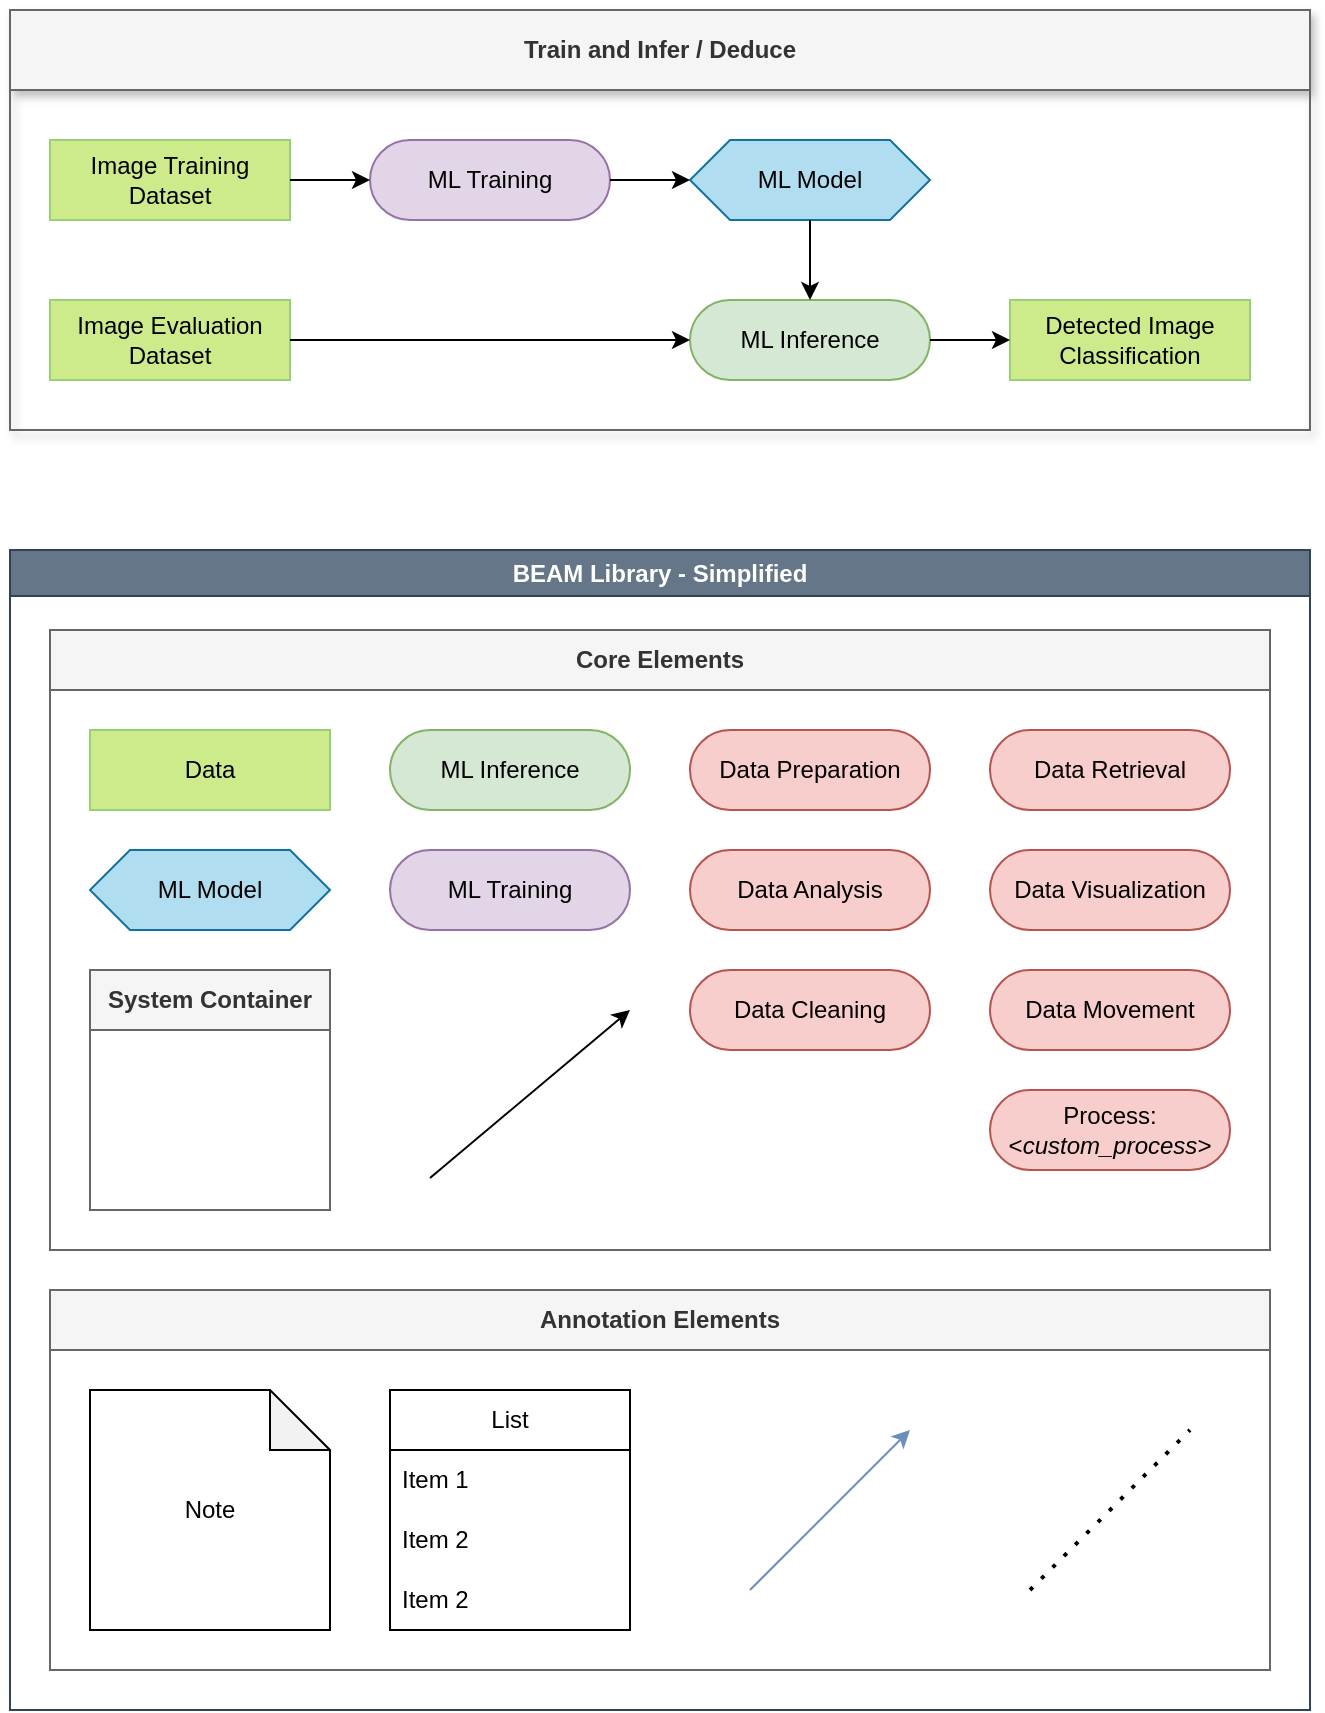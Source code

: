 <mxfile version="24.5.3" type="device">
  <diagram id="RXrYLZvdoLvS9CUWtw2R" name="Page-1">
    <mxGraphModel dx="420" dy="-9" grid="1" gridSize="10" guides="1" tooltips="1" connect="1" arrows="1" fold="1" page="1" pageScale="1" pageWidth="827" pageHeight="1169" math="0" shadow="0">
      <root>
        <mxCell id="0" />
        <mxCell id="1" parent="0" />
        <object label="BEAM Library - Simplified" element="legend" sensitive="False" id="OeGwApFxlKgCJiaStJj3-12">
          <mxCell style="swimlane;whiteSpace=wrap;html=1;fillColor=#647687;strokeColor=#314354;fontColor=#ffffff;" parent="1" vertex="1">
            <mxGeometry x="1720" y="1480" width="650" height="580" as="geometry" />
          </mxCell>
        </object>
        <object label="Annotation Elements" element="system" sensitive="False" id="OeGwApFxlKgCJiaStJj3-13">
          <mxCell style="swimlane;whiteSpace=wrap;html=1;fillColor=#f5f5f5;fontColor=#333333;strokeColor=#666666;startSize=30;" parent="OeGwApFxlKgCJiaStJj3-12" vertex="1">
            <mxGeometry x="20" y="370" width="610" height="190" as="geometry">
              <mxRectangle x="20" y="300" width="150" height="30" as="alternateBounds" />
            </mxGeometry>
          </mxCell>
        </object>
        <object label="List" element="list" sensitive="False" id="OeGwApFxlKgCJiaStJj3-14">
          <mxCell style="swimlane;fontStyle=0;childLayout=stackLayout;horizontal=1;startSize=30;horizontalStack=0;resizeParent=1;resizeParentMax=0;resizeLast=0;collapsible=1;marginBottom=0;whiteSpace=wrap;html=1;" parent="OeGwApFxlKgCJiaStJj3-13" vertex="1">
            <mxGeometry x="170" y="50" width="120" height="120" as="geometry" />
          </mxCell>
        </object>
        <mxCell id="OeGwApFxlKgCJiaStJj3-15" value="Item 1" style="text;strokeColor=none;fillColor=none;align=left;verticalAlign=middle;spacingLeft=4;spacingRight=4;overflow=hidden;points=[[0,0.5],[1,0.5]];portConstraint=eastwest;rotatable=0;whiteSpace=wrap;html=1;" parent="OeGwApFxlKgCJiaStJj3-14" vertex="1">
          <mxGeometry y="30" width="120" height="30" as="geometry" />
        </mxCell>
        <mxCell id="OeGwApFxlKgCJiaStJj3-16" value="Item 2" style="text;strokeColor=none;fillColor=none;align=left;verticalAlign=middle;spacingLeft=4;spacingRight=4;overflow=hidden;points=[[0,0.5],[1,0.5]];portConstraint=eastwest;rotatable=0;whiteSpace=wrap;html=1;" parent="OeGwApFxlKgCJiaStJj3-14" vertex="1">
          <mxGeometry y="60" width="120" height="30" as="geometry" />
        </mxCell>
        <mxCell id="OeGwApFxlKgCJiaStJj3-17" value="Item 2" style="text;strokeColor=none;fillColor=none;align=left;verticalAlign=middle;spacingLeft=4;spacingRight=4;overflow=hidden;points=[[0,0.5],[1,0.5]];portConstraint=eastwest;rotatable=0;whiteSpace=wrap;html=1;" parent="OeGwApFxlKgCJiaStJj3-14" vertex="1">
          <mxGeometry y="90" width="120" height="30" as="geometry" />
        </mxCell>
        <object label="Note" element="note" sensitive="False" id="OeGwApFxlKgCJiaStJj3-18">
          <mxCell style="shape=note;whiteSpace=wrap;html=1;backgroundOutline=1;darkOpacity=0.05;" parent="OeGwApFxlKgCJiaStJj3-13" vertex="1">
            <mxGeometry x="20" y="50" width="120" height="120" as="geometry" />
          </mxCell>
        </object>
        <object label="" element="info_attachement_connector" sensitive="False" id="OeGwApFxlKgCJiaStJj3-19">
          <mxCell style="endArrow=classic;html=1;rounded=0;strokeColor=#6c8ebf;fillColor=#dae8fc;" parent="OeGwApFxlKgCJiaStJj3-13" edge="1">
            <mxGeometry width="50" height="50" relative="1" as="geometry">
              <mxPoint x="350" y="150" as="sourcePoint" />
              <mxPoint x="430" y="70" as="targetPoint" />
            </mxGeometry>
          </mxCell>
        </object>
        <object label="" element="dotted_connector" sensitive="False" id="OeGwApFxlKgCJiaStJj3-20">
          <mxCell style="endArrow=none;dashed=1;html=1;dashPattern=1 3;strokeWidth=2;rounded=0;" parent="OeGwApFxlKgCJiaStJj3-13" edge="1">
            <mxGeometry width="50" height="50" relative="1" as="geometry">
              <mxPoint x="490" y="150" as="sourcePoint" />
              <mxPoint x="570" y="70" as="targetPoint" />
            </mxGeometry>
          </mxCell>
        </object>
        <object label="Core Elements" element="system" sensitive="False" id="OeGwApFxlKgCJiaStJj3-21">
          <mxCell style="swimlane;whiteSpace=wrap;html=1;fillColor=#f5f5f5;fontColor=#333333;strokeColor=#666666;startSize=30;" parent="OeGwApFxlKgCJiaStJj3-12" vertex="1">
            <mxGeometry x="20" y="40" width="610" height="310" as="geometry">
              <mxRectangle x="20" y="300" width="150" height="30" as="alternateBounds" />
            </mxGeometry>
          </mxCell>
        </object>
        <object label="Data" element="data" sensitive="False" id="OeGwApFxlKgCJiaStJj3-22">
          <mxCell style="rounded=0;whiteSpace=wrap;html=1;fillColor=#cdeb8b;strokeColor=#97D077;" parent="OeGwApFxlKgCJiaStJj3-21" vertex="1">
            <mxGeometry x="20" y="50" width="120" height="40" as="geometry" />
          </mxCell>
        </object>
        <object label="" element="worfklow_connector" sensitive="False" id="OeGwApFxlKgCJiaStJj3-23">
          <mxCell style="endArrow=classic;html=1;rounded=0;ignoreEdge=1;" parent="OeGwApFxlKgCJiaStJj3-21" edge="1">
            <mxGeometry width="50" height="50" relative="1" as="geometry">
              <mxPoint x="190" y="274" as="sourcePoint" />
              <mxPoint x="290" y="190" as="targetPoint" />
            </mxGeometry>
          </mxCell>
        </object>
        <object label="System Container" element="system" sensitive="False" id="OeGwApFxlKgCJiaStJj3-24">
          <mxCell style="swimlane;whiteSpace=wrap;html=1;fillColor=#f5f5f5;fontColor=#333333;strokeColor=#666666;startSize=30;" parent="OeGwApFxlKgCJiaStJj3-21" vertex="1">
            <mxGeometry x="20" y="170" width="120" height="120" as="geometry" />
          </mxCell>
        </object>
        <object label="ML Model" element="ml_model" sensitive="False" id="OeGwApFxlKgCJiaStJj3-25">
          <mxCell style="shape=hexagon;perimeter=hexagonPerimeter2;whiteSpace=wrap;html=1;fixedSize=1;fillColor=#b1ddf0;strokeColor=#10739e;" parent="OeGwApFxlKgCJiaStJj3-21" vertex="1">
            <mxGeometry x="20" y="110" width="120" height="40" as="geometry" />
          </mxCell>
        </object>
        <object label="ML Training" element="process" sensitive="False" id="OeGwApFxlKgCJiaStJj3-26">
          <mxCell style="rounded=1;whiteSpace=wrap;html=1;arcSize=50;fillColor=#e1d5e7;strokeColor=#9673a6;" parent="OeGwApFxlKgCJiaStJj3-21" vertex="1">
            <mxGeometry x="170" y="110" width="120" height="40" as="geometry" />
          </mxCell>
        </object>
        <object label="ML Inference" element="process" sensitive="False" id="OeGwApFxlKgCJiaStJj3-27">
          <mxCell style="rounded=1;whiteSpace=wrap;html=1;arcSize=50;fillColor=#d5e8d4;strokeColor=#82b366;" parent="OeGwApFxlKgCJiaStJj3-21" vertex="1">
            <mxGeometry x="170" y="50" width="120" height="40" as="geometry" />
          </mxCell>
        </object>
        <object label="Data Preparation" element="process" sensitive="False" id="OeGwApFxlKgCJiaStJj3-28">
          <mxCell style="rounded=1;whiteSpace=wrap;html=1;arcSize=50;fillColor=#f8cecc;strokeColor=#b85450;" parent="OeGwApFxlKgCJiaStJj3-21" vertex="1">
            <mxGeometry x="320" y="50" width="120" height="40" as="geometry" />
          </mxCell>
        </object>
        <object label="Data Analysis" element="process" sensitive="False" id="OeGwApFxlKgCJiaStJj3-29">
          <mxCell style="rounded=1;whiteSpace=wrap;html=1;arcSize=50;fillColor=#f8cecc;strokeColor=#b85450;" parent="OeGwApFxlKgCJiaStJj3-21" vertex="1">
            <mxGeometry x="320" y="110" width="120" height="40" as="geometry" />
          </mxCell>
        </object>
        <object label="Data Cleaning" element="process" sensitive="False" id="OeGwApFxlKgCJiaStJj3-30">
          <mxCell style="rounded=1;whiteSpace=wrap;html=1;arcSize=50;fillColor=#f8cecc;strokeColor=#b85450;" parent="OeGwApFxlKgCJiaStJj3-21" vertex="1">
            <mxGeometry x="320" y="170" width="120" height="40" as="geometry" />
          </mxCell>
        </object>
        <object label="Data Movement" element="process" sensitive="False" id="OeGwApFxlKgCJiaStJj3-31">
          <mxCell style="rounded=1;whiteSpace=wrap;html=1;arcSize=50;fillColor=#f8cecc;strokeColor=#b85450;" parent="OeGwApFxlKgCJiaStJj3-21" vertex="1">
            <mxGeometry x="470" y="170" width="120" height="40" as="geometry" />
          </mxCell>
        </object>
        <object label="Data Retrieval" element="process" sensitive="False" id="OeGwApFxlKgCJiaStJj3-32">
          <mxCell style="rounded=1;whiteSpace=wrap;html=1;arcSize=50;fillColor=#f8cecc;strokeColor=#b85450;" parent="OeGwApFxlKgCJiaStJj3-21" vertex="1">
            <mxGeometry x="470" y="50" width="120" height="40" as="geometry" />
          </mxCell>
        </object>
        <object label="Data Visualization" element="process" sensitive="False" id="OeGwApFxlKgCJiaStJj3-33">
          <mxCell style="rounded=1;whiteSpace=wrap;html=1;arcSize=50;fillColor=#f8cecc;strokeColor=#b85450;" parent="OeGwApFxlKgCJiaStJj3-21" vertex="1">
            <mxGeometry x="470" y="110" width="120" height="40" as="geometry" />
          </mxCell>
        </object>
        <object label="Process: &amp;lt;&lt;i&gt;custom_process&amp;gt;&lt;/i&gt;" element="process" sensitive="False" id="OeGwApFxlKgCJiaStJj3-34">
          <mxCell style="rounded=1;whiteSpace=wrap;html=1;arcSize=50;fillColor=#f8cecc;strokeColor=#b85450;" parent="OeGwApFxlKgCJiaStJj3-21" vertex="1">
            <mxGeometry x="470" y="230" width="120" height="40" as="geometry" />
          </mxCell>
        </object>
        <object label="Train and Infer / Deduce" element="system" sensitive="False" id="6YNqJ6hq0YXOWCLJM5oO-1">
          <mxCell style="swimlane;whiteSpace=wrap;html=1;fillColor=#f5f5f5;fontColor=#333333;strokeColor=#666666;startSize=40;shadow=1;" parent="1" vertex="1">
            <mxGeometry x="1720" y="1210" width="650" height="210" as="geometry" />
          </mxCell>
        </object>
        <object label="Image Training Dataset" element="data" sensitive="False" id="OeGwApFxlKgCJiaStJj3-1">
          <mxCell style="rounded=0;whiteSpace=wrap;html=1;fillColor=#cdeb8b;strokeColor=#97D077;" parent="6YNqJ6hq0YXOWCLJM5oO-1" vertex="1">
            <mxGeometry x="20" y="65" width="120" height="40" as="geometry" />
          </mxCell>
        </object>
        <object label="Image Evaluation Dataset" element="data" sensitive="False" id="OeGwApFxlKgCJiaStJj3-2">
          <mxCell style="rounded=0;whiteSpace=wrap;html=1;fillColor=#cdeb8b;strokeColor=#97D077;" parent="6YNqJ6hq0YXOWCLJM5oO-1" vertex="1">
            <mxGeometry x="20" y="145" width="120" height="40" as="geometry" />
          </mxCell>
        </object>
        <object label="ML Training" element="process" sensitive="False" id="OeGwApFxlKgCJiaStJj3-3">
          <mxCell style="rounded=1;whiteSpace=wrap;html=1;arcSize=50;fillColor=#e1d5e7;strokeColor=#9673a6;" parent="6YNqJ6hq0YXOWCLJM5oO-1" vertex="1">
            <mxGeometry x="180" y="65" width="120" height="40" as="geometry" />
          </mxCell>
        </object>
        <object label="ML Inference" element="process" sensitive="False" id="OeGwApFxlKgCJiaStJj3-4">
          <mxCell style="rounded=1;whiteSpace=wrap;html=1;arcSize=50;fillColor=#d5e8d4;strokeColor=#82b366;" parent="6YNqJ6hq0YXOWCLJM5oO-1" vertex="1">
            <mxGeometry x="340" y="145" width="120" height="40" as="geometry" />
          </mxCell>
        </object>
        <object label="ML Model" element="ml_model" sensitive="False" id="OeGwApFxlKgCJiaStJj3-5">
          <mxCell style="shape=hexagon;perimeter=hexagonPerimeter2;whiteSpace=wrap;html=1;fixedSize=1;fillColor=#b1ddf0;strokeColor=#10739e;" parent="6YNqJ6hq0YXOWCLJM5oO-1" vertex="1">
            <mxGeometry x="340" y="65" width="120" height="40" as="geometry" />
          </mxCell>
        </object>
        <object label="Detected Image Classification" element="data" sensitive="False" id="OeGwApFxlKgCJiaStJj3-6">
          <mxCell style="rounded=0;whiteSpace=wrap;html=1;fillColor=#cdeb8b;strokeColor=#97D077;" parent="6YNqJ6hq0YXOWCLJM5oO-1" vertex="1">
            <mxGeometry x="500" y="145" width="120" height="40" as="geometry" />
          </mxCell>
        </object>
        <object label="" element="worfklow_connector" sensitive="False" id="OeGwApFxlKgCJiaStJj3-7">
          <mxCell style="endArrow=classic;html=1;rounded=0;ignoreEdge=1;" parent="6YNqJ6hq0YXOWCLJM5oO-1" source="OeGwApFxlKgCJiaStJj3-1" target="OeGwApFxlKgCJiaStJj3-3" edge="1">
            <mxGeometry width="50" height="50" relative="1" as="geometry">
              <mxPoint x="267.5" y="229" as="sourcePoint" />
              <mxPoint x="367.5" y="145" as="targetPoint" />
            </mxGeometry>
          </mxCell>
        </object>
        <object label="" element="worfklow_connector" sensitive="False" id="OeGwApFxlKgCJiaStJj3-8">
          <mxCell style="endArrow=classic;html=1;rounded=0;ignoreEdge=1;" parent="6YNqJ6hq0YXOWCLJM5oO-1" source="OeGwApFxlKgCJiaStJj3-3" target="OeGwApFxlKgCJiaStJj3-5" edge="1">
            <mxGeometry width="50" height="50" relative="1" as="geometry">
              <mxPoint x="960" y="339" as="sourcePoint" />
              <mxPoint x="1060" y="255" as="targetPoint" />
            </mxGeometry>
          </mxCell>
        </object>
        <object label="" element="worfklow_connector" sensitive="False" id="OeGwApFxlKgCJiaStJj3-9">
          <mxCell style="endArrow=classic;html=1;rounded=0;ignoreEdge=1;" parent="6YNqJ6hq0YXOWCLJM5oO-1" source="OeGwApFxlKgCJiaStJj3-5" target="OeGwApFxlKgCJiaStJj3-4" edge="1">
            <mxGeometry width="50" height="50" relative="1" as="geometry">
              <mxPoint x="310" y="95" as="sourcePoint" />
              <mxPoint x="350" y="95" as="targetPoint" />
            </mxGeometry>
          </mxCell>
        </object>
        <object label="" element="worfklow_connector" sensitive="False" id="OeGwApFxlKgCJiaStJj3-10">
          <mxCell style="endArrow=classic;html=1;rounded=0;ignoreEdge=1;" parent="6YNqJ6hq0YXOWCLJM5oO-1" source="OeGwApFxlKgCJiaStJj3-2" target="OeGwApFxlKgCJiaStJj3-4" edge="1">
            <mxGeometry width="50" height="50" relative="1" as="geometry">
              <mxPoint x="320" y="105" as="sourcePoint" />
              <mxPoint x="360" y="105" as="targetPoint" />
            </mxGeometry>
          </mxCell>
        </object>
        <object label="" element="worfklow_connector" sensitive="False" id="OeGwApFxlKgCJiaStJj3-11">
          <mxCell style="endArrow=classic;html=1;rounded=0;ignoreEdge=1;" parent="6YNqJ6hq0YXOWCLJM5oO-1" source="OeGwApFxlKgCJiaStJj3-4" target="OeGwApFxlKgCJiaStJj3-6" edge="1">
            <mxGeometry width="50" height="50" relative="1" as="geometry">
              <mxPoint x="150" y="175" as="sourcePoint" />
              <mxPoint x="350" y="175" as="targetPoint" />
            </mxGeometry>
          </mxCell>
        </object>
      </root>
    </mxGraphModel>
  </diagram>
</mxfile>
